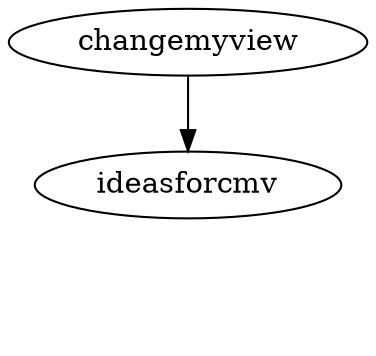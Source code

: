 /*****
 
*****/

digraph G {
  graph [splines=true overlap=false]
  node  [shape=ellipse, width=0.3, height=0.3]
  41 [label="changemyview"];
  21931 [label="ideasforcmv"];
  41 -> 21931;
  label = "\n \n";  fontsize=24;
}
